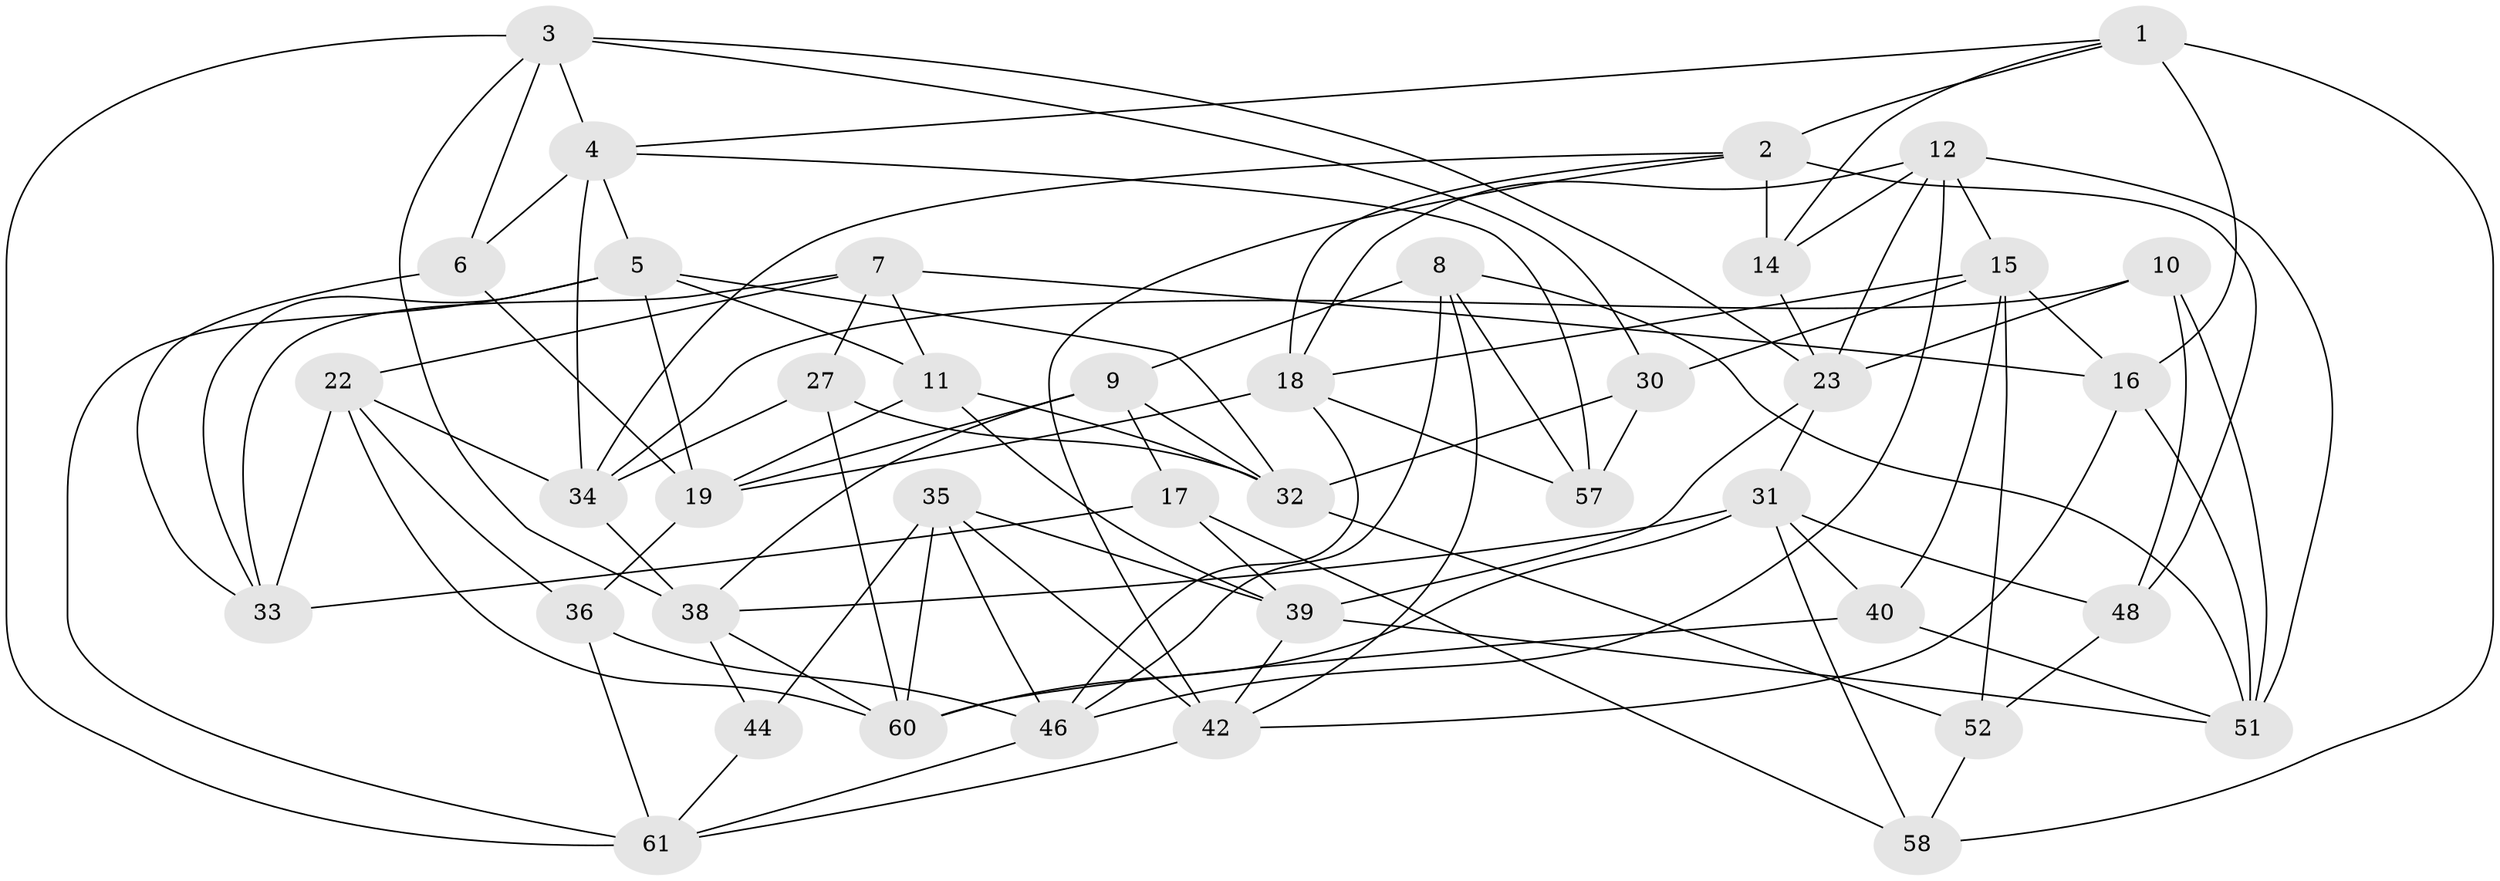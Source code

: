 // original degree distribution, {4: 1.0}
// Generated by graph-tools (version 1.1) at 2025/11/02/27/25 16:11:43]
// undirected, 41 vertices, 105 edges
graph export_dot {
graph [start="1"]
  node [color=gray90,style=filled];
  1 [super="+63"];
  2 [super="+56"];
  3 [super="+29"];
  4 [super="+26"];
  5 [super="+13"];
  6;
  7 [super="+50"];
  8 [super="+20"];
  9 [super="+45"];
  10;
  11 [super="+28"];
  12 [super="+49"];
  14;
  15 [super="+24"];
  16 [super="+59"];
  17;
  18 [super="+21"];
  19 [super="+54"];
  22 [super="+25"];
  23 [super="+43"];
  27;
  30;
  31 [super="+55"];
  32 [super="+37"];
  33 [super="+62"];
  34 [super="+65"];
  35 [super="+41"];
  36;
  38 [super="+64"];
  39 [super="+53"];
  40;
  42 [super="+47"];
  44;
  46 [super="+68"];
  48;
  51 [super="+67"];
  52;
  57;
  58;
  60 [super="+66"];
  61 [super="+69"];
  1 -- 58;
  1 -- 2;
  1 -- 14;
  1 -- 4;
  1 -- 16 [weight=2];
  2 -- 18;
  2 -- 14;
  2 -- 34;
  2 -- 48;
  2 -- 42;
  3 -- 61;
  3 -- 30;
  3 -- 6;
  3 -- 23;
  3 -- 4;
  3 -- 38;
  4 -- 34;
  4 -- 5;
  4 -- 57;
  4 -- 6;
  5 -- 32;
  5 -- 61;
  5 -- 33;
  5 -- 19;
  5 -- 11;
  6 -- 19;
  6 -- 33;
  7 -- 27;
  7 -- 33;
  7 -- 16;
  7 -- 22;
  7 -- 11 [weight=2];
  8 -- 9 [weight=2];
  8 -- 57;
  8 -- 42;
  8 -- 46;
  8 -- 51;
  9 -- 17;
  9 -- 19;
  9 -- 32;
  9 -- 38;
  10 -- 51;
  10 -- 48;
  10 -- 34;
  10 -- 23;
  11 -- 19;
  11 -- 39;
  11 -- 32;
  12 -- 15;
  12 -- 46;
  12 -- 14;
  12 -- 18;
  12 -- 51;
  12 -- 23;
  14 -- 23;
  15 -- 16;
  15 -- 40;
  15 -- 52;
  15 -- 30;
  15 -- 18;
  16 -- 42;
  16 -- 51;
  17 -- 33;
  17 -- 58;
  17 -- 39;
  18 -- 57;
  18 -- 19;
  18 -- 46;
  19 -- 36;
  22 -- 36;
  22 -- 60;
  22 -- 33 [weight=2];
  22 -- 34;
  23 -- 31;
  23 -- 39;
  27 -- 34;
  27 -- 60;
  27 -- 32;
  30 -- 32;
  30 -- 57;
  31 -- 48;
  31 -- 38;
  31 -- 40;
  31 -- 58;
  31 -- 60;
  32 -- 52;
  34 -- 38;
  35 -- 44 [weight=2];
  35 -- 46;
  35 -- 60;
  35 -- 42;
  35 -- 39;
  36 -- 46;
  36 -- 61;
  38 -- 44;
  38 -- 60;
  39 -- 42;
  39 -- 51;
  40 -- 60;
  40 -- 51;
  42 -- 61;
  44 -- 61;
  46 -- 61;
  48 -- 52;
  52 -- 58;
}
